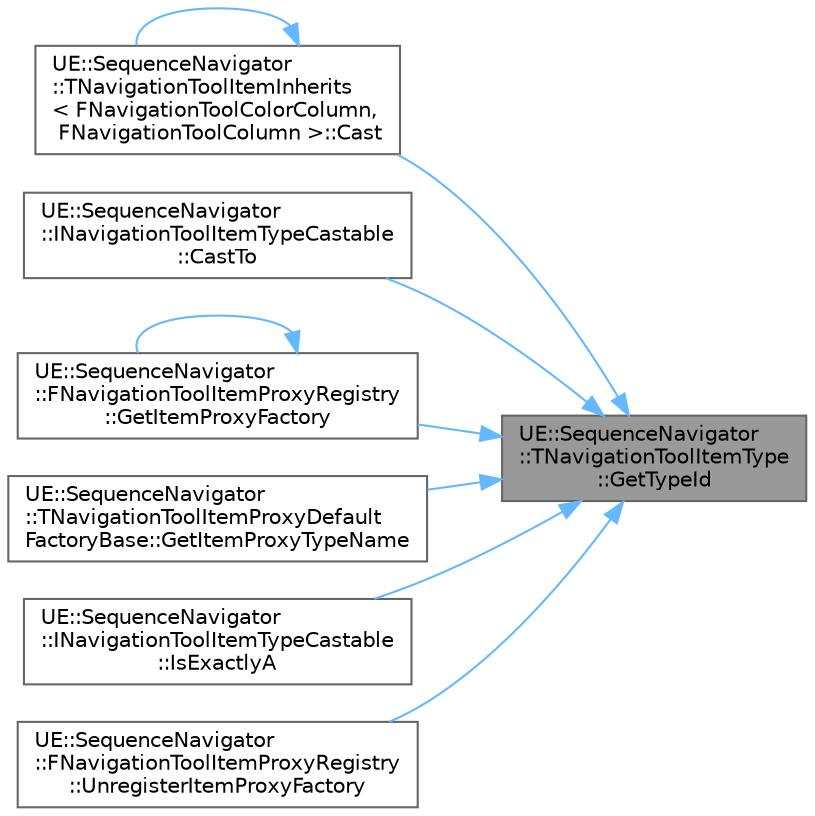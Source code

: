 digraph "UE::SequenceNavigator::TNavigationToolItemType::GetTypeId"
{
 // INTERACTIVE_SVG=YES
 // LATEX_PDF_SIZE
  bgcolor="transparent";
  edge [fontname=Helvetica,fontsize=10,labelfontname=Helvetica,labelfontsize=10];
  node [fontname=Helvetica,fontsize=10,shape=box,height=0.2,width=0.4];
  rankdir="RL";
  Node1 [id="Node000001",label="UE::SequenceNavigator\l::TNavigationToolItemType\l::GetTypeId",height=0.2,width=0.4,color="gray40", fillcolor="grey60", style="filled", fontcolor="black",tooltip=" "];
  Node1 -> Node2 [id="edge1_Node000001_Node000002",dir="back",color="steelblue1",style="solid",tooltip=" "];
  Node2 [id="Node000002",label="UE::SequenceNavigator\l::TNavigationToolItemInherits\l\< FNavigationToolColorColumn,\l FNavigationToolColumn \>::Cast",height=0.2,width=0.4,color="grey40", fillcolor="white", style="filled",URL="$d1/dae/classUE_1_1SequenceNavigator_1_1TNavigationToolItemInherits.html#a0141f39841223b37cb6e0fd4cdce9b42",tooltip=" "];
  Node2 -> Node2 [id="edge2_Node000002_Node000002",dir="back",color="steelblue1",style="solid",tooltip=" "];
  Node1 -> Node3 [id="edge3_Node000001_Node000003",dir="back",color="steelblue1",style="solid",tooltip=" "];
  Node3 [id="Node000003",label="UE::SequenceNavigator\l::INavigationToolItemTypeCastable\l::CastTo",height=0.2,width=0.4,color="grey40", fillcolor="white", style="filled",URL="$d2/d5b/classUE_1_1SequenceNavigator_1_1INavigationToolItemTypeCastable.html#a5616520621d02f0e6517bb8c163d6a78",tooltip=" "];
  Node1 -> Node4 [id="edge4_Node000001_Node000004",dir="back",color="steelblue1",style="solid",tooltip=" "];
  Node4 [id="Node000004",label="UE::SequenceNavigator\l::FNavigationToolItemProxyRegistry\l::GetItemProxyFactory",height=0.2,width=0.4,color="grey40", fillcolor="white", style="filled",URL="$d0/d4b/classUE_1_1SequenceNavigator_1_1FNavigationToolItemProxyRegistry.html#a97c9deb5c3b32c9d50bcb092322a97b9",tooltip="Gets the Item Proxy Factory if it was registered with the Item Proxy Type Name."];
  Node4 -> Node4 [id="edge5_Node000004_Node000004",dir="back",color="steelblue1",style="solid",tooltip=" "];
  Node1 -> Node5 [id="edge6_Node000001_Node000005",dir="back",color="steelblue1",style="solid",tooltip=" "];
  Node5 [id="Node000005",label="UE::SequenceNavigator\l::TNavigationToolItemProxyDefault\lFactoryBase::GetItemProxyTypeName",height=0.2,width=0.4,color="grey40", fillcolor="white", style="filled",URL="$d4/d69/classUE_1_1SequenceNavigator_1_1TNavigationToolItemProxyDefaultFactoryBase.html#a8972f13c33d39763231dfe2426533300",tooltip="Gets the Type Name of the Item Proxy the Factory creates."];
  Node1 -> Node6 [id="edge7_Node000001_Node000006",dir="back",color="steelblue1",style="solid",tooltip=" "];
  Node6 [id="Node000006",label="UE::SequenceNavigator\l::INavigationToolItemTypeCastable\l::IsExactlyA",height=0.2,width=0.4,color="grey40", fillcolor="white", style="filled",URL="$d2/d5b/classUE_1_1SequenceNavigator_1_1INavigationToolItemTypeCastable.html#aec16b01bc26f9e8d10eaadc2d1d95e5e",tooltip=" "];
  Node1 -> Node7 [id="edge8_Node000001_Node000007",dir="back",color="steelblue1",style="solid",tooltip=" "];
  Node7 [id="Node000007",label="UE::SequenceNavigator\l::FNavigationToolItemProxyRegistry\l::UnregisterItemProxyFactory",height=0.2,width=0.4,color="grey40", fillcolor="white", style="filled",URL="$d0/d4b/classUE_1_1SequenceNavigator_1_1FNavigationToolItemProxyRegistry.html#a7781675de8ff63fd6a966162eb106a4d",tooltip="Unregisters the given Item Type from having an Item Proxy Factory."];
}
